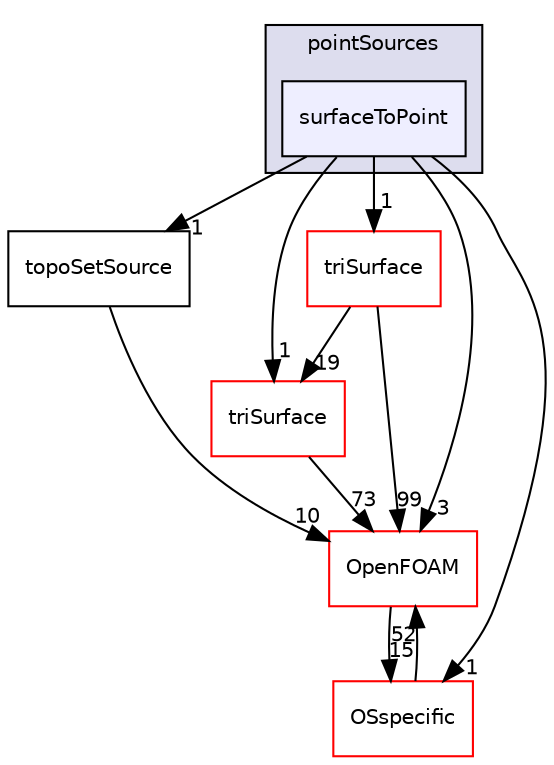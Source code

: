 digraph "src/meshTools/sets/pointSources/surfaceToPoint" {
  bgcolor=transparent;
  compound=true
  node [ fontsize="10", fontname="Helvetica"];
  edge [ labelfontsize="10", labelfontname="Helvetica"];
  subgraph clusterdir_f5d832cf273a27220e4567749720079c {
    graph [ bgcolor="#ddddee", pencolor="black", label="pointSources" fontname="Helvetica", fontsize="10", URL="dir_f5d832cf273a27220e4567749720079c.html"]
  dir_7af9464ffe4b2e7dcd7f4e0372210f25 [shape=box, label="surfaceToPoint", style="filled", fillcolor="#eeeeff", pencolor="black", URL="dir_7af9464ffe4b2e7dcd7f4e0372210f25.html"];
  }
  dir_b63c002b7559990bd414058641eb48ad [shape=box label="triSurface" color="red" URL="dir_b63c002b7559990bd414058641eb48ad.html"];
  dir_ffdc7a49b4414cf981ba8f0aa91f3c24 [shape=box label="topoSetSource" URL="dir_ffdc7a49b4414cf981ba8f0aa91f3c24.html"];
  dir_2c4b96702ead4056d900947b6784ec65 [shape=box label="triSurface" color="red" URL="dir_2c4b96702ead4056d900947b6784ec65.html"];
  dir_c5473ff19b20e6ec4dfe5c310b3778a8 [shape=box label="OpenFOAM" color="red" URL="dir_c5473ff19b20e6ec4dfe5c310b3778a8.html"];
  dir_1e7df7a7407fc4618be5c18f76eb7b99 [shape=box label="OSspecific" color="red" URL="dir_1e7df7a7407fc4618be5c18f76eb7b99.html"];
  dir_b63c002b7559990bd414058641eb48ad->dir_c5473ff19b20e6ec4dfe5c310b3778a8 [headlabel="73", labeldistance=1.5 headhref="dir_002968_001887.html"];
  dir_ffdc7a49b4414cf981ba8f0aa91f3c24->dir_c5473ff19b20e6ec4dfe5c310b3778a8 [headlabel="10", labeldistance=1.5 headhref="dir_001856_001887.html"];
  dir_2c4b96702ead4056d900947b6784ec65->dir_b63c002b7559990bd414058641eb48ad [headlabel="19", labeldistance=1.5 headhref="dir_001859_002968.html"];
  dir_2c4b96702ead4056d900947b6784ec65->dir_c5473ff19b20e6ec4dfe5c310b3778a8 [headlabel="99", labeldistance=1.5 headhref="dir_001859_001887.html"];
  dir_c5473ff19b20e6ec4dfe5c310b3778a8->dir_1e7df7a7407fc4618be5c18f76eb7b99 [headlabel="15", labeldistance=1.5 headhref="dir_001887_002412.html"];
  dir_7af9464ffe4b2e7dcd7f4e0372210f25->dir_b63c002b7559990bd414058641eb48ad [headlabel="1", labeldistance=1.5 headhref="dir_001850_002968.html"];
  dir_7af9464ffe4b2e7dcd7f4e0372210f25->dir_ffdc7a49b4414cf981ba8f0aa91f3c24 [headlabel="1", labeldistance=1.5 headhref="dir_001850_001856.html"];
  dir_7af9464ffe4b2e7dcd7f4e0372210f25->dir_2c4b96702ead4056d900947b6784ec65 [headlabel="1", labeldistance=1.5 headhref="dir_001850_001859.html"];
  dir_7af9464ffe4b2e7dcd7f4e0372210f25->dir_c5473ff19b20e6ec4dfe5c310b3778a8 [headlabel="3", labeldistance=1.5 headhref="dir_001850_001887.html"];
  dir_7af9464ffe4b2e7dcd7f4e0372210f25->dir_1e7df7a7407fc4618be5c18f76eb7b99 [headlabel="1", labeldistance=1.5 headhref="dir_001850_002412.html"];
  dir_1e7df7a7407fc4618be5c18f76eb7b99->dir_c5473ff19b20e6ec4dfe5c310b3778a8 [headlabel="52", labeldistance=1.5 headhref="dir_002412_001887.html"];
}
